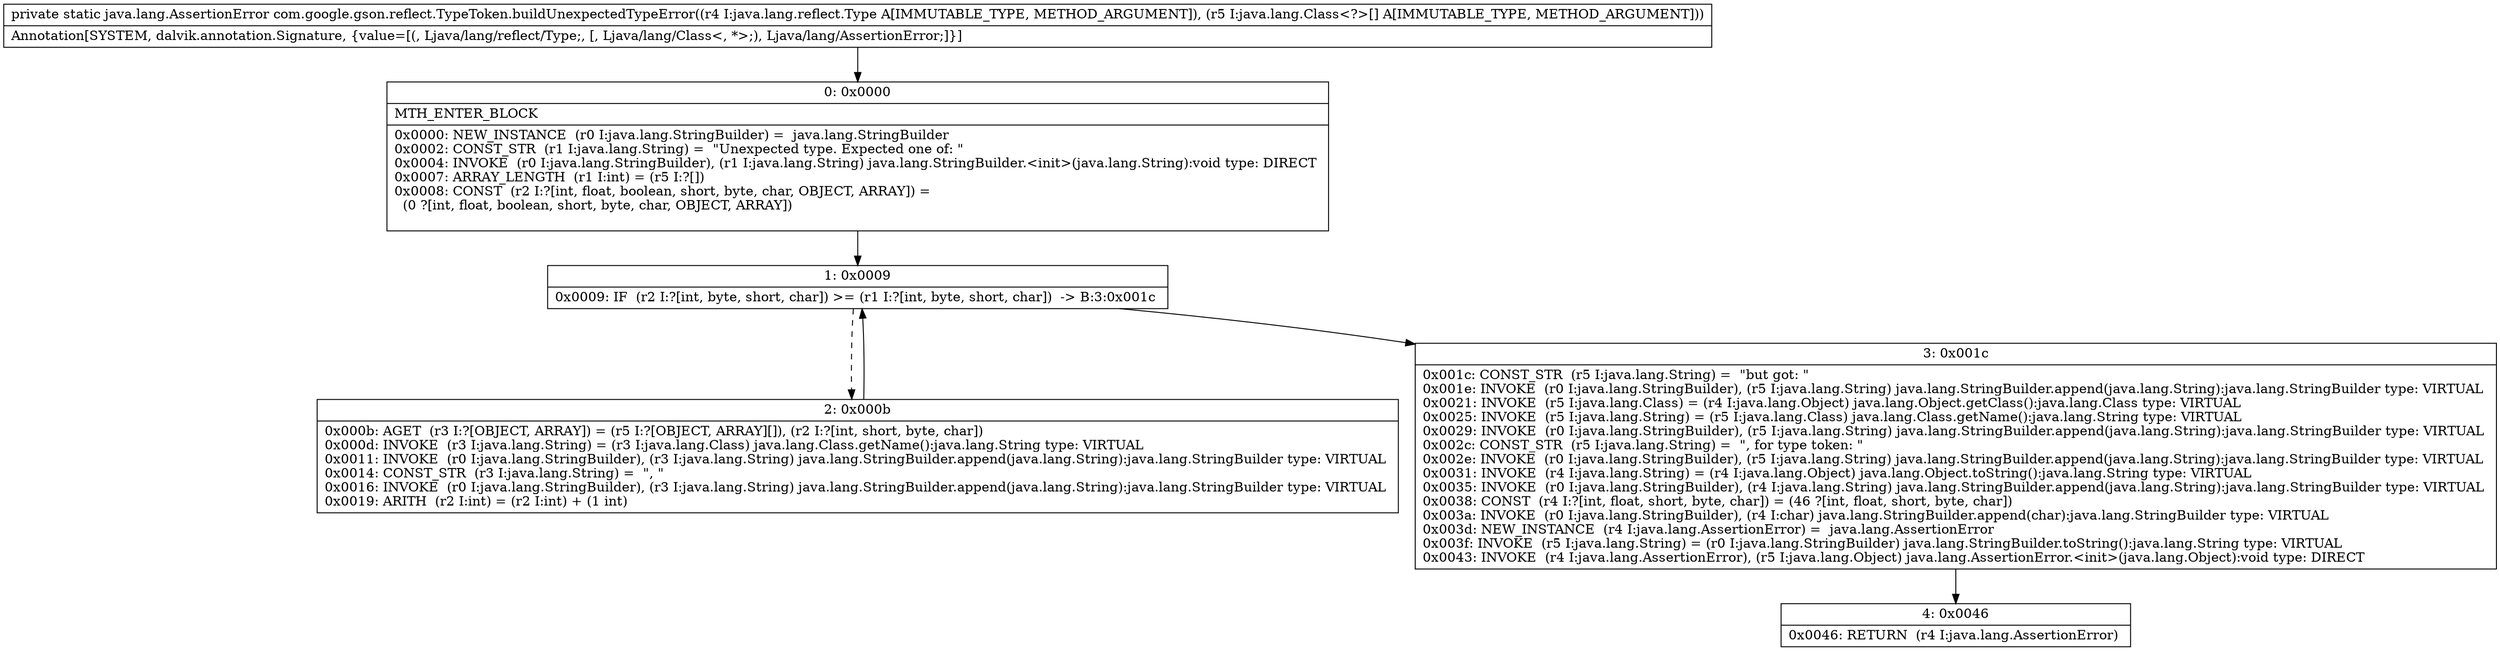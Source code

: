 digraph "CFG forcom.google.gson.reflect.TypeToken.buildUnexpectedTypeError(Ljava\/lang\/reflect\/Type;[Ljava\/lang\/Class;)Ljava\/lang\/AssertionError;" {
Node_0 [shape=record,label="{0\:\ 0x0000|MTH_ENTER_BLOCK\l|0x0000: NEW_INSTANCE  (r0 I:java.lang.StringBuilder) =  java.lang.StringBuilder \l0x0002: CONST_STR  (r1 I:java.lang.String) =  \"Unexpected type. Expected one of: \" \l0x0004: INVOKE  (r0 I:java.lang.StringBuilder), (r1 I:java.lang.String) java.lang.StringBuilder.\<init\>(java.lang.String):void type: DIRECT \l0x0007: ARRAY_LENGTH  (r1 I:int) = (r5 I:?[]) \l0x0008: CONST  (r2 I:?[int, float, boolean, short, byte, char, OBJECT, ARRAY]) = \l  (0 ?[int, float, boolean, short, byte, char, OBJECT, ARRAY])\l \l}"];
Node_1 [shape=record,label="{1\:\ 0x0009|0x0009: IF  (r2 I:?[int, byte, short, char]) \>= (r1 I:?[int, byte, short, char])  \-\> B:3:0x001c \l}"];
Node_2 [shape=record,label="{2\:\ 0x000b|0x000b: AGET  (r3 I:?[OBJECT, ARRAY]) = (r5 I:?[OBJECT, ARRAY][]), (r2 I:?[int, short, byte, char]) \l0x000d: INVOKE  (r3 I:java.lang.String) = (r3 I:java.lang.Class) java.lang.Class.getName():java.lang.String type: VIRTUAL \l0x0011: INVOKE  (r0 I:java.lang.StringBuilder), (r3 I:java.lang.String) java.lang.StringBuilder.append(java.lang.String):java.lang.StringBuilder type: VIRTUAL \l0x0014: CONST_STR  (r3 I:java.lang.String) =  \", \" \l0x0016: INVOKE  (r0 I:java.lang.StringBuilder), (r3 I:java.lang.String) java.lang.StringBuilder.append(java.lang.String):java.lang.StringBuilder type: VIRTUAL \l0x0019: ARITH  (r2 I:int) = (r2 I:int) + (1 int) \l}"];
Node_3 [shape=record,label="{3\:\ 0x001c|0x001c: CONST_STR  (r5 I:java.lang.String) =  \"but got: \" \l0x001e: INVOKE  (r0 I:java.lang.StringBuilder), (r5 I:java.lang.String) java.lang.StringBuilder.append(java.lang.String):java.lang.StringBuilder type: VIRTUAL \l0x0021: INVOKE  (r5 I:java.lang.Class) = (r4 I:java.lang.Object) java.lang.Object.getClass():java.lang.Class type: VIRTUAL \l0x0025: INVOKE  (r5 I:java.lang.String) = (r5 I:java.lang.Class) java.lang.Class.getName():java.lang.String type: VIRTUAL \l0x0029: INVOKE  (r0 I:java.lang.StringBuilder), (r5 I:java.lang.String) java.lang.StringBuilder.append(java.lang.String):java.lang.StringBuilder type: VIRTUAL \l0x002c: CONST_STR  (r5 I:java.lang.String) =  \", for type token: \" \l0x002e: INVOKE  (r0 I:java.lang.StringBuilder), (r5 I:java.lang.String) java.lang.StringBuilder.append(java.lang.String):java.lang.StringBuilder type: VIRTUAL \l0x0031: INVOKE  (r4 I:java.lang.String) = (r4 I:java.lang.Object) java.lang.Object.toString():java.lang.String type: VIRTUAL \l0x0035: INVOKE  (r0 I:java.lang.StringBuilder), (r4 I:java.lang.String) java.lang.StringBuilder.append(java.lang.String):java.lang.StringBuilder type: VIRTUAL \l0x0038: CONST  (r4 I:?[int, float, short, byte, char]) = (46 ?[int, float, short, byte, char]) \l0x003a: INVOKE  (r0 I:java.lang.StringBuilder), (r4 I:char) java.lang.StringBuilder.append(char):java.lang.StringBuilder type: VIRTUAL \l0x003d: NEW_INSTANCE  (r4 I:java.lang.AssertionError) =  java.lang.AssertionError \l0x003f: INVOKE  (r5 I:java.lang.String) = (r0 I:java.lang.StringBuilder) java.lang.StringBuilder.toString():java.lang.String type: VIRTUAL \l0x0043: INVOKE  (r4 I:java.lang.AssertionError), (r5 I:java.lang.Object) java.lang.AssertionError.\<init\>(java.lang.Object):void type: DIRECT \l}"];
Node_4 [shape=record,label="{4\:\ 0x0046|0x0046: RETURN  (r4 I:java.lang.AssertionError) \l}"];
MethodNode[shape=record,label="{private static java.lang.AssertionError com.google.gson.reflect.TypeToken.buildUnexpectedTypeError((r4 I:java.lang.reflect.Type A[IMMUTABLE_TYPE, METHOD_ARGUMENT]), (r5 I:java.lang.Class\<?\>[] A[IMMUTABLE_TYPE, METHOD_ARGUMENT]))  | Annotation[SYSTEM, dalvik.annotation.Signature, \{value=[(, Ljava\/lang\/reflect\/Type;, [, Ljava\/lang\/Class\<, *\>;), Ljava\/lang\/AssertionError;]\}]\l}"];
MethodNode -> Node_0;
Node_0 -> Node_1;
Node_1 -> Node_2[style=dashed];
Node_1 -> Node_3;
Node_2 -> Node_1;
Node_3 -> Node_4;
}

